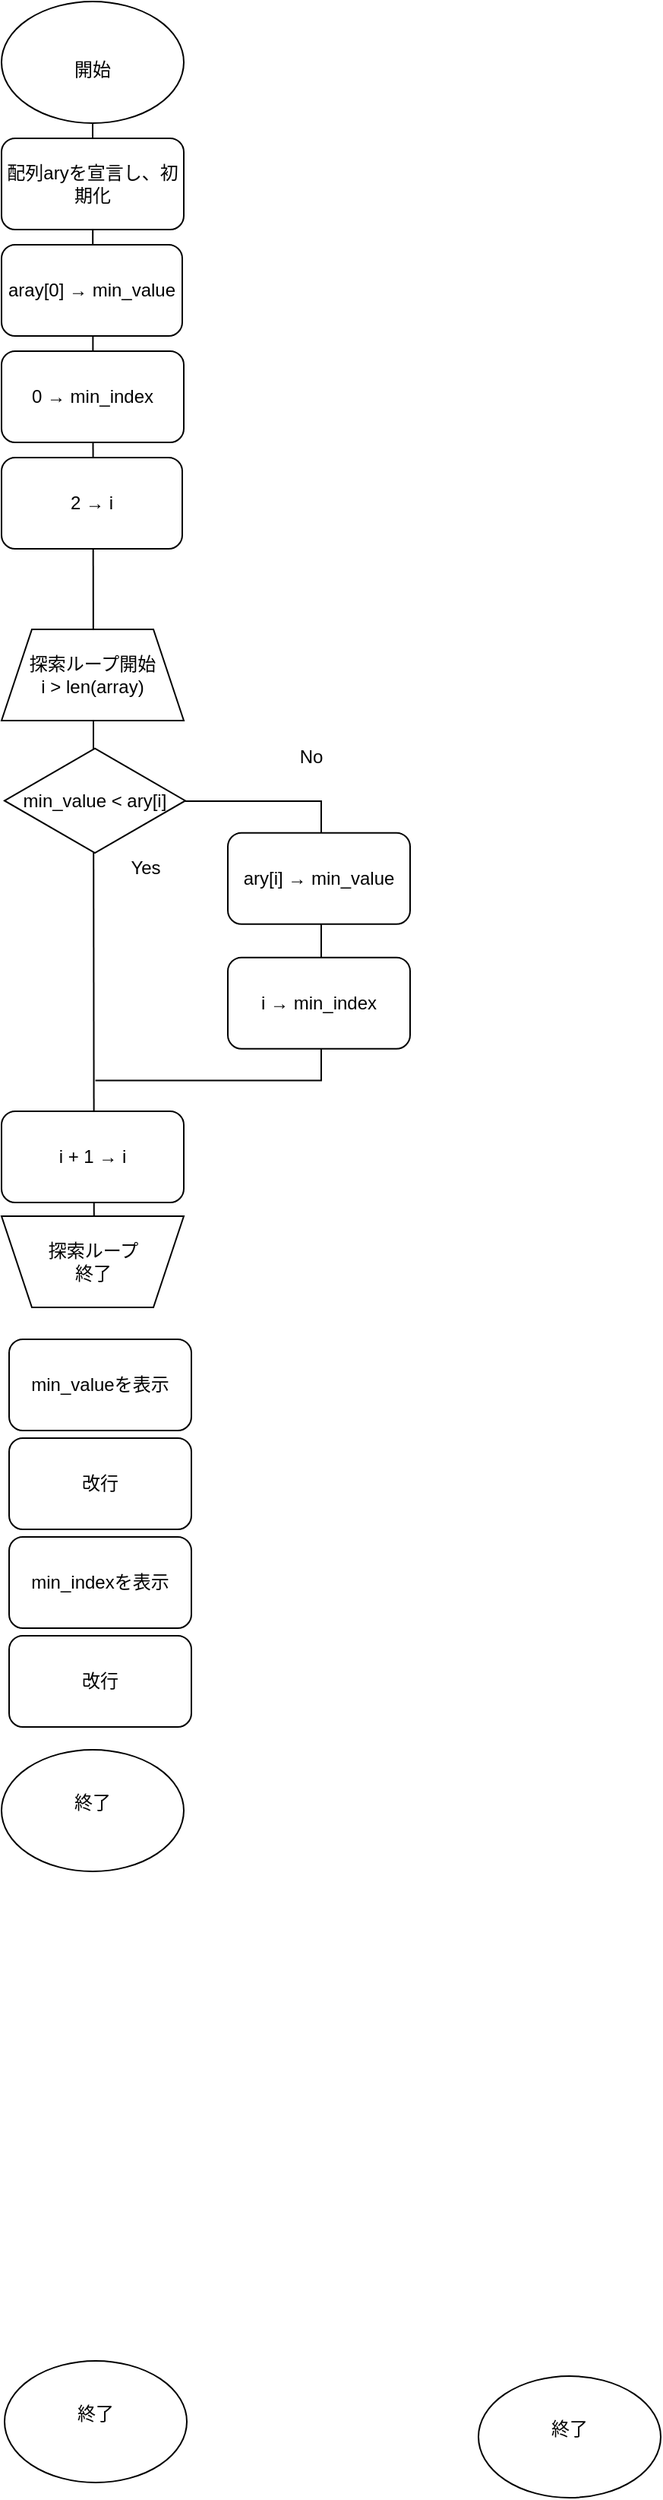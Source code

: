 <mxfile>
    <diagram id="XH0Vy2zy-eVzDtVqT014" name="ページ1">
        <mxGraphModel dx="441" dy="1608" grid="1" gridSize="10" guides="1" tooltips="1" connect="1" arrows="1" fold="1" page="1" pageScale="1" pageWidth="827" pageHeight="1169" math="0" shadow="0">
            <root>
                <mxCell id="0"/>
                <mxCell id="1" parent="0"/>
                <mxCell id="122" value="" style="shape=partialRectangle;whiteSpace=wrap;html=1;bottom=1;right=1;left=1;top=0;fillColor=none;routingCenterX=-0.5;rotation=-90;" parent="1" vertex="1">
                    <mxGeometry x="254.51" y="-616.23" width="183.74" height="148.19" as="geometry"/>
                </mxCell>
                <mxCell id="130" value="" style="ellipse;whiteSpace=wrap;html=1;" parent="1" vertex="1">
                    <mxGeometry x="212" y="392" width="120" height="80" as="geometry"/>
                </mxCell>
                <mxCell id="131" value="終了" style="text;html=1;align=center;verticalAlign=middle;whiteSpace=wrap;rounded=0;" parent="1" vertex="1">
                    <mxGeometry x="242" y="412" width="60" height="30" as="geometry"/>
                </mxCell>
                <mxCell id="18" value="" style="endArrow=none;html=1;entryX=0.5;entryY=1;entryDx=0;entryDy=0;" parent="1" edge="1">
                    <mxGeometry width="50" height="50" relative="1" as="geometry">
                        <mxPoint x="270.962" y="-310" as="sourcePoint"/>
                        <mxPoint x="270" y="-1080" as="targetPoint"/>
                    </mxGeometry>
                </mxCell>
                <mxCell id="3" value="探索ループ開始&lt;div&gt;i &amp;gt; len(array)&lt;/div&gt;" style="shape=trapezoid;perimeter=trapezoidPerimeter;whiteSpace=wrap;html=1;fixedSize=1;" parent="1" vertex="1">
                    <mxGeometry x="210" y="-747" width="120" height="60" as="geometry"/>
                </mxCell>
                <mxCell id="11" value="" style="ellipse;whiteSpace=wrap;html=1;" parent="1" vertex="1">
                    <mxGeometry x="210" y="-1160" width="120" height="80" as="geometry"/>
                </mxCell>
                <mxCell id="14" value="開始" style="text;html=1;align=center;verticalAlign=middle;whiteSpace=wrap;rounded=0;" parent="1" vertex="1">
                    <mxGeometry x="240" y="-1130" width="60" height="30" as="geometry"/>
                </mxCell>
                <mxCell id="56" value="i + 1 → i" style="rounded=1;whiteSpace=wrap;html=1;" parent="1" vertex="1">
                    <mxGeometry x="210" y="-430" width="120" height="60" as="geometry"/>
                </mxCell>
                <mxCell id="59" value="" style="group" parent="1" vertex="1" connectable="0">
                    <mxGeometry x="210" y="-361" width="130" height="65.5" as="geometry"/>
                </mxCell>
                <mxCell id="54" value="" style="shape=trapezoid;perimeter=trapezoidPerimeter;whiteSpace=wrap;html=1;fixedSize=1;rotation=-180;" parent="59" vertex="1">
                    <mxGeometry width="120" height="60" as="geometry"/>
                </mxCell>
                <mxCell id="55" value="&lt;span style=&quot;color: rgb(0, 0, 0);&quot;&gt;探索&lt;/span&gt;ループ&lt;div&gt;終了&lt;/div&gt;" style="text;html=1;align=center;verticalAlign=middle;whiteSpace=wrap;rounded=0;" parent="59" vertex="1">
                    <mxGeometry x="9.5" y="4.5" width="101" height="50.5" as="geometry"/>
                </mxCell>
                <mxCell id="65" value="配列aryを宣言し、初期化" style="rounded=1;whiteSpace=wrap;html=1;" parent="1" vertex="1">
                    <mxGeometry x="210" y="-1070" width="120" height="60" as="geometry"/>
                </mxCell>
                <mxCell id="13" value="" style="ellipse;whiteSpace=wrap;html=1;" parent="1" vertex="1">
                    <mxGeometry x="210" y="-10" width="120" height="80" as="geometry"/>
                </mxCell>
                <mxCell id="15" value="終了" style="text;html=1;align=center;verticalAlign=middle;whiteSpace=wrap;rounded=0;" parent="1" vertex="1">
                    <mxGeometry x="240" y="10" width="60" height="30" as="geometry"/>
                </mxCell>
                <mxCell id="114" value="&lt;span style=&quot;color: rgb(0, 0, 0);&quot;&gt;aray[0] → min_value&lt;/span&gt;" style="rounded=1;whiteSpace=wrap;html=1;" parent="1" vertex="1">
                    <mxGeometry x="210" y="-1000" width="119" height="60" as="geometry"/>
                </mxCell>
                <mxCell id="119" value="Yes" style="text;html=1;align=center;verticalAlign=middle;whiteSpace=wrap;rounded=0;" parent="1" vertex="1">
                    <mxGeometry x="275" y="-604.72" width="60" height="30" as="geometry"/>
                </mxCell>
                <mxCell id="121" value="No" style="text;html=1;align=center;verticalAlign=middle;whiteSpace=wrap;rounded=0;" parent="1" vertex="1">
                    <mxGeometry x="384" y="-678" width="60" height="30" as="geometry"/>
                </mxCell>
                <mxCell id="134" value="min_valueを表示" style="rounded=1;whiteSpace=wrap;html=1;" parent="1" vertex="1">
                    <mxGeometry x="215" y="-280" width="120" height="60" as="geometry"/>
                </mxCell>
                <mxCell id="137" value="" style="ellipse;whiteSpace=wrap;html=1;" parent="1" vertex="1">
                    <mxGeometry x="524" y="402" width="120" height="80" as="geometry"/>
                </mxCell>
                <mxCell id="138" value="終了" style="text;html=1;align=center;verticalAlign=middle;whiteSpace=wrap;rounded=0;" parent="1" vertex="1">
                    <mxGeometry x="554" y="422" width="60" height="30" as="geometry"/>
                </mxCell>
                <mxCell id="164" value="ary[i] → min_value" style="rounded=1;whiteSpace=wrap;html=1;" vertex="1" parent="1">
                    <mxGeometry x="359" y="-613.13" width="120" height="60" as="geometry"/>
                </mxCell>
                <mxCell id="165" value="min_value &amp;lt; ary[i]" style="html=1;whiteSpace=wrap;aspect=fixed;shape=isoRectangle;" vertex="1" parent="1">
                    <mxGeometry x="212" y="-670" width="119" height="71.4" as="geometry"/>
                </mxCell>
                <mxCell id="169" value="i → min_index" style="rounded=1;whiteSpace=wrap;html=1;" vertex="1" parent="1">
                    <mxGeometry x="359" y="-531.13" width="120" height="60" as="geometry"/>
                </mxCell>
                <mxCell id="170" value="&lt;span style=&quot;color: rgb(0, 0, 0);&quot;&gt;min_index&lt;/span&gt;を表示" style="rounded=1;whiteSpace=wrap;html=1;" vertex="1" parent="1">
                    <mxGeometry x="215" y="-150" width="120" height="60" as="geometry"/>
                </mxCell>
                <mxCell id="171" value="改行" style="rounded=1;whiteSpace=wrap;html=1;" vertex="1" parent="1">
                    <mxGeometry x="215" y="-215" width="120" height="60" as="geometry"/>
                </mxCell>
                <mxCell id="172" value="&lt;span style=&quot;color: rgb(0, 0, 0);&quot;&gt;改行&lt;/span&gt;" style="rounded=1;whiteSpace=wrap;html=1;" vertex="1" parent="1">
                    <mxGeometry x="215" y="-85" width="120" height="60" as="geometry"/>
                </mxCell>
                <mxCell id="173" value="0 → min_index" style="rounded=1;whiteSpace=wrap;html=1;" vertex="1" parent="1">
                    <mxGeometry x="210" y="-930" width="120" height="60" as="geometry"/>
                </mxCell>
                <mxCell id="174" value="&lt;span style=&quot;color: rgb(0, 0, 0);&quot;&gt;2 → i&lt;/span&gt;" style="rounded=1;whiteSpace=wrap;html=1;" vertex="1" parent="1">
                    <mxGeometry x="210" y="-860" width="119" height="60" as="geometry"/>
                </mxCell>
            </root>
        </mxGraphModel>
    </diagram>
</mxfile>